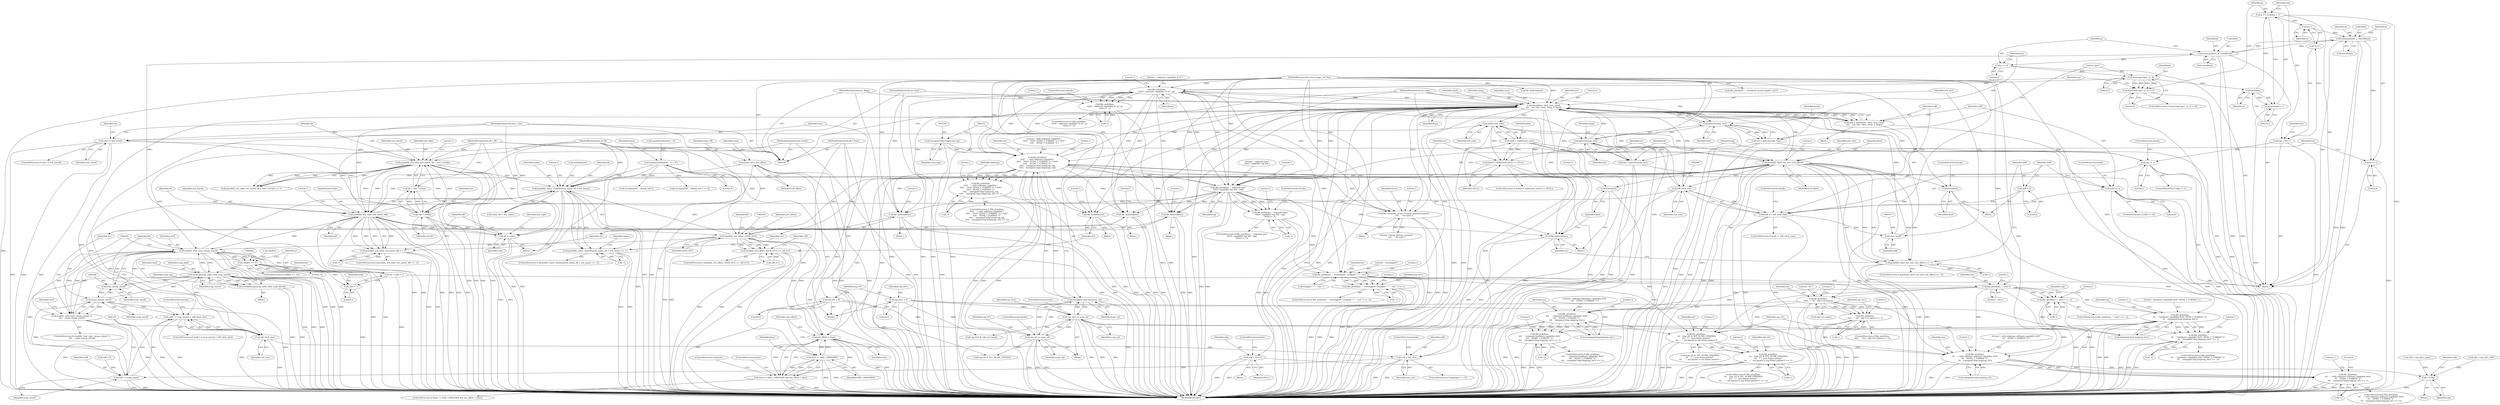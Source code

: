 digraph "1_file_445c8fb0ebff85195be94cd9f7e1df89cade5c7f_1@pointer" {
"1000448" [label="(Call,p += strlen(p) + 1)"];
"1000451" [label="(Call,strlen(p))"];
"1000430" [label="(Call,memcmp(\"gnu\", p, 3))"];
"1000420" [label="(Call,p += 4)"];
"1000414" [label="(Call,memcpy(&len, p, sizeof(len)))"];
"1000459" [label="(Call,memcpy(&len, p, sizeof(len)))"];
"1000457" [label="(Call,p++)"];
"1000448" [label="(Call,p += strlen(p) + 1)"];
"1000407" [label="(Call,*p = cbuf + 1)"];
"1000400" [label="(Call,cbuf[0] == 'A')"];
"1000384" [label="(Call,read(fd, cbuf, (size_t)xcap_sizeof))"];
"1000226" [label="(Call,pread(fd, xsh_addr, xsh_sizeof, off))"];
"1000191" [label="(Call,pread(fd, name, sizeof(name), name_off + xsh_name))"];
"1000284" [label="(Call,pread(fd, nbuf, xsh_size, xsh_offset))"];
"1000113" [label="(MethodParameterIn,int fd)"];
"1000269" [label="(Call,nbuf = malloc(xsh_size))"];
"1000271" [label="(Call,malloc(xsh_size))"];
"1000307" [label="(Call,(off_t)xsh_size)"];
"1000313" [label="(Call,donote(ms, nbuf, (size_t)noff,\n\t\t\t\t    xsh_size, clazz, swap, 4, flags))"];
"1000515" [label="(Call,file_printf(ms,\n\t\t\t\t\t    \", with unknown capability \"\n\t\t\t\t\t    \"0x%\" INT64_T_FORMAT \"x = 0x%\"\n\t\t\t\t\t    INT64_T_FORMAT \"x\",\n\t\t\t\t\t    (unsigned long long)xcap_tag,\n\t\t\t\t\t    (unsigned long long)xcap_val))"];
"1000480" [label="(Call,file_printf(ms, \", unknown gnu\"\n\t\t\t\t\t\t\" capability tag %d\", tag))"];
"1000438" [label="(Call,file_printf(ms,\n\t\t\t\t\t\t\", unknown capability %.3s\", p))"];
"1000110" [label="(MethodParameterIn,struct magic_set *ms)"];
"1000474" [label="(Call,tag != 1)"];
"1000454" [label="(Call,tag = *p++)"];
"1000518" [label="(Call,(unsigned long long)xcap_tag)"];
"1000521" [label="(Call,(unsigned long long)xcap_val)"];
"1000503" [label="(Call,cap_hw1 |= xcap_val)"];
"1000137" [label="(Call,cap_hw1 = 0)"];
"1000508" [label="(Call,cap_sf1 |= xcap_val)"];
"1000141" [label="(Call,cap_sf1 = 0)"];
"1000316" [label="(Call,(size_t)noff)"];
"1000305" [label="(Call,noff >= (off_t)xsh_size)"];
"1000325" [label="(Call,noff == 0)"];
"1000311" [label="(Call,noff = donote(ms, nbuf, (size_t)noff,\n\t\t\t\t    xsh_size, clazz, swap, 4, flags))"];
"1000299" [label="(Call,noff = 0)"];
"1000111" [label="(MethodParameterIn,int clazz)"];
"1000425" [label="(Call,getu32(swap, len))"];
"1000470" [label="(Call,getu32(swap, len))"];
"1000112" [label="(MethodParameterIn,int swap)"];
"1000118" [label="(MethodParameterIn,int *flags)"];
"1000378" [label="(Call,(off_t)xsh_size)"];
"1000351" [label="(Call,lseek(fd, xsh_offset, SEEK_SET))"];
"1000257" [label="(Call,xsh_offset > fsize)"];
"1000254" [label="(Call,fsize != SIZE_UNKNOWN)"];
"1000117" [label="(MethodParameterIn,off_t fsize)"];
"1000164" [label="(Call,pread(fd, xsh_addr, xsh_sizeof, off + size * strtab))"];
"1000146" [label="(Call,size != xsh_sizeof)"];
"1000116" [label="(MethodParameterIn,size_t size)"];
"1000114" [label="(MethodParameterIn,off_t off)"];
"1000170" [label="(Call,size * strtab)"];
"1000120" [label="(MethodParameterIn,int strtab)"];
"1000207" [label="(Call,name[sizeof(name) - 1] = '\0')"];
"1000181" [label="(Call,name_off = xsh_offset)"];
"1000239" [label="(Call,off += size)"];
"1000493" [label="(Call,memcpy(xcap_addr, cbuf, xcap_sizeof))"];
"1000390" [label="(Call,(ssize_t)xcap_sizeof)"];
"1000387" [label="(Call,(size_t)xcap_sizeof)"];
"1000429" [label="(Call,memcmp(\"gnu\", p, 3) != 0)"];
"1000202" [label="(Call,file_badread(ms))"];
"1000234" [label="(Call,file_badread(ms))"];
"1000275" [label="(Call,file_error(ms, errno, \"Cannot allocate memory\"\n \t\t\t\t    \" for note\"))"];
"1000292" [label="(Call,file_badread(ms))"];
"1000268" [label="(Call,(nbuf = malloc(xsh_size)) == NULL)"];
"1000577" [label="(Call,cdp = NULL)"];
"1000624" [label="(Call,++cdp)"];
"1000190" [label="(Call,pread(fd, name, sizeof(name), name_off + xsh_name) == -1)"];
"1000225" [label="(Call,pread(fd, xsh_addr, xsh_sizeof, off) == -1)"];
"1000253" [label="(Call,fsize != SIZE_UNKNOWN && xsh_offset > fsize)"];
"1000350" [label="(Call,lseek(fd, xsh_offset, SEEK_SET) == (off_t)-1)"];
"1000383" [label="(Call,read(fd, cbuf, (size_t)xcap_sizeof) !=\n\t\t\t\t    (ssize_t)xcap_sizeof)"];
"1000409" [label="(Call,cbuf + 1)"];
"1000374" [label="(Call,(coff += xcap_sizeof) > (off_t)xsh_size)"];
"1000375" [label="(Call,coff += xcap_sizeof)"];
"1000491" [label="(Call,(void)memcpy(xcap_addr, cbuf, xcap_sizeof))"];
"1000283" [label="(Call,pread(fd, nbuf, xsh_size, xsh_offset) == -1)"];
"1000294" [label="(Call,free(nbuf))"];
"1000534" [label="(Call,coff = xsh_size)"];
"1000329" [label="(Call,free(nbuf))"];
"1000360" [label="(Call,file_badseek(ms))"];
"1000394" [label="(Call,file_badread(ms))"];
"1000423" [label="(Call,len = getu32(swap, len))"];
"1000468" [label="(Call,len = getu32(swap, len))"];
"1000479" [label="(Call,file_printf(ms, \", unknown gnu\"\n\t\t\t\t\t\t\" capability tag %d\", tag)\n\t\t\t\t\t\t== -1)"];
"1000514" [label="(Call,file_printf(ms,\n\t\t\t\t\t    \", with unknown capability \"\n\t\t\t\t\t    \"0x%\" INT64_T_FORMAT \"x = 0x%\"\n\t\t\t\t\t    INT64_T_FORMAT \"x\",\n\t\t\t\t\t    (unsigned long long)xcap_tag,\n\t\t\t\t\t    (unsigned long long)xcap_val) == -1)"];
"1000543" [label="(Call,file_printf(ms, \", %sstripped\", stripped ? \"\" : \"not \"))"];
"1000542" [label="(Call,file_printf(ms, \", %sstripped\", stripped ? \"\" : \"not \") == -1)"];
"1000583" [label="(Call,file_printf(ms, \", uses\"))"];
"1000582" [label="(Call,file_printf(ms, \", uses\") == -1)"];
"1000608" [label="(Call,file_printf(ms,\n\t\t\t\t\t    \" %s\", cdp->cd_name))"];
"1000607" [label="(Call,file_printf(ms,\n\t\t\t\t\t    \" %s\", cdp->cd_name) == -1)"];
"1000630" [label="(Call,file_printf(ms,\n\t\t\t\t    \" unknown hardware capability 0x%\"\n\t\t\t\t    INT64_T_FORMAT \"x\",\n\t\t\t\t    (unsigned long long)cap_hw1))"];
"1000629" [label="(Call,file_printf(ms,\n\t\t\t\t    \" unknown hardware capability 0x%\"\n\t\t\t\t    INT64_T_FORMAT \"x\",\n\t\t\t\t    (unsigned long long)cap_hw1) == -1)"];
"1000666" [label="(Call,file_printf(ms,\n\t\t\t    (cap_sf1 & SF1_SUNW_FPKNWN)\n\t\t\t    ? \", uses frame pointer\"\n\t\t\t    : \", not known to use frame pointer\"))"];
"1000665" [label="(Call,file_printf(ms,\n\t\t\t    (cap_sf1 & SF1_SUNW_FPKNWN)\n\t\t\t    ? \", uses frame pointer\"\n\t\t\t    : \", not known to use frame pointer\") == -1)"];
"1000686" [label="(Call,file_printf(ms,\n\t\t\t    \", with unknown software capability 0x%\"\n\t\t\t    INT64_T_FORMAT \"x\",\n\t\t\t    (unsigned long long)cap_sf1))"];
"1000685" [label="(Call,file_printf(ms,\n\t\t\t    \", with unknown software capability 0x%\"\n\t\t\t    INT64_T_FORMAT \"x\",\n\t\t\t    (unsigned long long)cap_sf1) == -1)"];
"1000645" [label="(Call,file_printf(ms,\n\t\t\t    \" hardware capability 0x%\" INT64_T_FORMAT \"x\",\n\t\t\t    (unsigned long long)cap_hw1))"];
"1000644" [label="(Call,file_printf(ms,\n\t\t\t    \" hardware capability 0x%\" INT64_T_FORMAT \"x\",\n\t\t\t    (unsigned long long)cap_hw1) == -1)"];
"1000437" [label="(Call,file_printf(ms,\n\t\t\t\t\t\t\", unknown capability %.3s\", p)\n\t\t\t\t\t\t== -1)"];
"1000450" [label="(Call,strlen(p) + 1)"];
"1000465" [label="(Call,p += 4)"];
"1000584" [label="(Identifier,ms)"];
"1000469" [label="(Identifier,len)"];
"1000485" [label="(Literal,1)"];
"1000496" [label="(Identifier,xcap_sizeof)"];
"1000326" [label="(Identifier,noff)"];
"1000288" [label="(Identifier,xsh_offset)"];
"1000443" [label="(Literal,1)"];
"1000234" [label="(Call,file_badread(ms))"];
"1000240" [label="(Identifier,off)"];
"1000402" [label="(Identifier,cbuf)"];
"1000268" [label="(Call,(nbuf = malloc(xsh_size)) == NULL)"];
"1000285" [label="(Identifier,fd)"];
"1000293" [label="(Identifier,ms)"];
"1000193" [label="(Identifier,name)"];
"1000281" [label="(Literal,1)"];
"1000520" [label="(Identifier,xcap_tag)"];
"1000514" [label="(Call,file_printf(ms,\n\t\t\t\t\t    \", with unknown capability \"\n\t\t\t\t\t    \"0x%\" INT64_T_FORMAT \"x = 0x%\"\n\t\t\t\t\t    INT64_T_FORMAT \"x\",\n\t\t\t\t\t    (unsigned long long)xcap_tag,\n\t\t\t\t\t    (unsigned long long)xcap_val) == -1)"];
"1000494" [label="(Identifier,xcap_addr)"];
"1000666" [label="(Call,file_printf(ms,\n\t\t\t    (cap_sf1 & SF1_SUNW_FPKNWN)\n\t\t\t    ? \", uses frame pointer\"\n\t\t\t    : \", not known to use frame pointer\"))"];
"1000674" [label="(Call,-1)"];
"1000668" [label="(Call,(cap_sf1 & SF1_SUNW_FPKNWN)\n\t\t\t    ? \", uses frame pointer\"\n\t\t\t    : \", not known to use frame pointer\")"];
"1000648" [label="(Call,(unsigned long long)cap_hw1)"];
"1000258" [label="(Identifier,xsh_offset)"];
"1000624" [label="(Call,++cdp)"];
"1000359" [label="(Block,)"];
"1000455" [label="(Identifier,tag)"];
"1000389" [label="(Identifier,xcap_sizeof)"];
"1000118" [label="(MethodParameterIn,int *flags)"];
"1000320" [label="(Identifier,clazz)"];
"1000615" [label="(Literal,1)"];
"1000461" [label="(Identifier,len)"];
"1000457" [label="(Call,p++)"];
"1000572" [label="(Call,cdp = cap_desc_386)"];
"1000446" [label="(Literal,1)"];
"1000511" [label="(ControlStructure,break;)"];
"1000139" [label="(Literal,0)"];
"1000310" [label="(ControlStructure,break;)"];
"1000696" [label="(Literal,1)"];
"1000609" [label="(Identifier,ms)"];
"1000451" [label="(Call,strlen(p))"];
"1000478" [label="(ControlStructure,if (file_printf(ms, \", unknown gnu\"\n\t\t\t\t\t\t\" capability tag %d\", tag)\n\t\t\t\t\t\t== -1))"];
"1000678" [label="(Literal,1)"];
"1000610" [label="(Literal,\" %s\")"];
"1000535" [label="(Identifier,coff)"];
"1000585" [label="(Literal,\", uses\")"];
"1000637" [label="(Literal,1)"];
"1000188" [label="(Block,)"];
"1000524" [label="(Call,-1)"];
"1000625" [label="(Identifier,cdp)"];
"1000484" [label="(Call,-1)"];
"1000267" [label="(ControlStructure,if ((nbuf = malloc(xsh_size)) == NULL))"];
"1000633" [label="(Call,(unsigned long long)cap_hw1)"];
"1000408" [label="(Identifier,p)"];
"1000311" [label="(Call,noff = donote(ms, nbuf, (size_t)noff,\n\t\t\t\t    xsh_size, clazz, swap, 4, flags))"];
"1000191" [label="(Call,pread(fd, name, sizeof(name), name_off + xsh_name))"];
"1000437" [label="(Call,file_printf(ms,\n\t\t\t\t\t\t\", unknown capability %.3s\", p)\n\t\t\t\t\t\t== -1)"];
"1000385" [label="(Identifier,fd)"];
"1000207" [label="(Call,name[sizeof(name) - 1] = '\0')"];
"1000664" [label="(ControlStructure,if (file_printf(ms,\n\t\t\t    (cap_sf1 & SF1_SUNW_FPKNWN)\n\t\t\t    ? \", uses frame pointer\"\n\t\t\t    : \", not known to use frame pointer\") == -1))"];
"1000120" [label="(MethodParameterIn,int strtab)"];
"1000680" [label="(Identifier,cap_sf1)"];
"1000428" [label="(ControlStructure,if (memcmp(\"gnu\", p, 3) != 0))"];
"1000224" [label="(ControlStructure,if (pread(fd, xsh_addr, xsh_sizeof, off) == -1))"];
"1000516" [label="(Identifier,ms)"];
"1000181" [label="(Call,name_off = xsh_offset)"];
"1000138" [label="(Identifier,cap_hw1)"];
"1000489" [label="(ControlStructure,break;)"];
"1000243" [label="(Identifier,xsh_type)"];
"1000373" [label="(ControlStructure,if ((coff += xcap_sizeof) > (off_t)xsh_size))"];
"1000479" [label="(Call,file_printf(ms, \", unknown gnu\"\n\t\t\t\t\t\t\" capability tag %d\", tag)\n\t\t\t\t\t\t== -1)"];
"1000349" [label="(ControlStructure,if (lseek(fd, xsh_offset, SEEK_SET) == (off_t)-1))"];
"1000440" [label="(Literal,\", unknown capability %.3s\")"];
"1000257" [label="(Call,xsh_offset > fsize)"];
"1000330" [label="(Identifier,nbuf)"];
"1000646" [label="(Identifier,ms)"];
"1000482" [label="(Literal,\", unknown gnu\"\n\t\t\t\t\t\t\" capability tag %d\")"];
"1000590" [label="(Literal,1)"];
"1000137" [label="(Call,cap_hw1 = 0)"];
"1000579" [label="(Identifier,NULL)"];
"1000468" [label="(Call,len = getu32(swap, len))"];
"1000434" [label="(Literal,0)"];
"1000319" [label="(Identifier,xsh_size)"];
"1000331" [label="(ControlStructure,break;)"];
"1000306" [label="(Identifier,noff)"];
"1000582" [label="(Call,file_printf(ms, \", uses\") == -1)"];
"1000423" [label="(Call,len = getu32(swap, len))"];
"1000307" [label="(Call,(off_t)xsh_size)"];
"1000476" [label="(Literal,1)"];
"1000450" [label="(Call,strlen(p) + 1)"];
"1000488" [label="(Literal,1)"];
"1000481" [label="(Identifier,ms)"];
"1000153" [label="(Identifier,ms)"];
"1000114" [label="(MethodParameterIn,off_t off)"];
"1000699" [label="(MethodReturn,RET)"];
"1000472" [label="(Identifier,len)"];
"1000458" [label="(Identifier,p)"];
"1000608" [label="(Call,file_printf(ms,\n\t\t\t\t\t    \" %s\", cdp->cd_name))"];
"1000360" [label="(Call,file_badseek(ms))"];
"1000506" [label="(ControlStructure,break;)"];
"1000534" [label="(Call,coff = xsh_size)"];
"1000216" [label="(Call,strcmp(name, \".debug_info\") == 0)"];
"1000171" [label="(Identifier,size)"];
"1000376" [label="(Identifier,coff)"];
"1000580" [label="(ControlStructure,break;)"];
"1000217" [label="(Call,strcmp(name, \".debug_info\"))"];
"1000265" [label="(Block,)"];
"1000453" [label="(Literal,1)"];
"1000203" [label="(Identifier,ms)"];
"1000422" [label="(Literal,4)"];
"1000462" [label="(Identifier,p)"];
"1000471" [label="(Identifier,swap)"];
"1000510" [label="(Identifier,xcap_val)"];
"1000392" [label="(Identifier,xcap_sizeof)"];
"1000277" [label="(Identifier,errno)"];
"1000536" [label="(Identifier,xsh_size)"];
"1000255" [label="(Identifier,fsize)"];
"1000598" [label="(Block,)"];
"1000228" [label="(Identifier,xsh_addr)"];
"1000269" [label="(Call,nbuf = malloc(xsh_size))"];
"1000361" [label="(Identifier,ms)"];
"1000498" [label="(Identifier,xcap_tag)"];
"1000199" [label="(Call,-1)"];
"1000113" [label="(MethodParameterIn,int fd)"];
"1000655" [label="(Literal,1)"];
"1000229" [label="(Identifier,xsh_sizeof)"];
"1000110" [label="(MethodParameterIn,struct magic_set *ms)"];
"1000618" [label="(Literal,1)"];
"1000262" [label="(ControlStructure,break;)"];
"1000429" [label="(Call,memcmp(\"gnu\", p, 3) != 0)"];
"1000241" [label="(Identifier,size)"];
"1000517" [label="(Literal,\", with unknown capability \"\n\t\t\t\t\t    \"0x%\" INT64_T_FORMAT \"x = 0x%\"\n\t\t\t\t\t    INT64_T_FORMAT \"x\")"];
"1000687" [label="(Identifier,ms)"];
"1000636" [label="(Call,-1)"];
"1000366" [label="(Identifier,coff)"];
"1000314" [label="(Identifier,ms)"];
"1000390" [label="(Call,(ssize_t)xcap_sizeof)"];
"1000660" [label="(Call,cap_sf1 & SF1_SUNW_FPUSED)"];
"1000165" [label="(Identifier,fd)"];
"1000322" [label="(Literal,4)"];
"1000504" [label="(Identifier,cap_hw1)"];
"1000166" [label="(Identifier,xsh_addr)"];
"1000544" [label="(Identifier,ms)"];
"1000629" [label="(Call,file_printf(ms,\n\t\t\t\t    \" unknown hardware capability 0x%\"\n\t\t\t\t    INT64_T_FORMAT \"x\",\n\t\t\t\t    (unsigned long long)cap_hw1) == -1)"];
"1000315" [label="(Identifier,nbuf)"];
"1000421" [label="(Identifier,p)"];
"1000324" [label="(ControlStructure,if (noff == 0))"];
"1000532" [label="(Identifier,nbadcap)"];
"1000425" [label="(Call,getu32(swap, len))"];
"1000393" [label="(Block,)"];
"1000652" [label="(Literal,1)"];
"1000323" [label="(Identifier,flags)"];
"1000194" [label="(Call,sizeof(name))"];
"1000647" [label="(Literal,\" hardware capability 0x%\" INT64_T_FORMAT \"x\")"];
"1000353" [label="(Identifier,xsh_offset)"];
"1000284" [label="(Call,pread(fd, nbuf, xsh_size, xsh_offset))"];
"1000409" [label="(Call,cbuf + 1)"];
"1000424" [label="(Identifier,len)"];
"1000456" [label="(Call,*p++)"];
"1000620" [label="(Identifier,cap_hw1)"];
"1000168" [label="(Call,off + size * strtab)"];
"1000692" [label="(Call,-1)"];
"1000292" [label="(Call,file_badread(ms))"];
"1000529" [label="(ControlStructure,if (nbadcap++ > 2))"];
"1000283" [label="(Call,pread(fd, nbuf, xsh_size, xsh_offset) == -1)"];
"1000301" [label="(Literal,0)"];
"1000600" [label="(Call,cap_hw1 & cdp->cd_mask)"];
"1000561" [label="(Block,)"];
"1000291" [label="(Block,)"];
"1000190" [label="(Call,pread(fd, name, sizeof(name), name_off + xsh_name) == -1)"];
"1000433" [label="(Literal,3)"];
"1000401" [label="(Call,cbuf[0])"];
"1000525" [label="(Literal,1)"];
"1000239" [label="(Call,off += size)"];
"1000238" [label="(Literal,1)"];
"1000657" [label="(Identifier,cap_sf1)"];
"1000586" [label="(Call,-1)"];
"1000352" [label="(Identifier,fd)"];
"1000380" [label="(Identifier,xsh_size)"];
"1000550" [label="(Call,-1)"];
"1000459" [label="(Call,memcpy(&len, p, sizeof(len)))"];
"1000163" [label="(Call,pread(fd, xsh_addr, xsh_sizeof, off + size * strtab) == -1)"];
"1000414" [label="(Call,memcpy(&len, p, sizeof(len)))"];
"1000581" [label="(ControlStructure,if (file_printf(ms, \", uses\") == -1))"];
"1000521" [label="(Call,(unsigned long long)xcap_val)"];
"1000117" [label="(MethodParameterIn,off_t fsize)"];
"1000518" [label="(Call,(unsigned long long)xcap_tag)"];
"1000313" [label="(Call,donote(ms, nbuf, (size_t)noff,\n\t\t\t\t    xsh_size, clazz, swap, 4, flags))"];
"1000685" [label="(Call,file_printf(ms,\n\t\t\t    \", with unknown software capability 0x%\"\n\t\t\t    INT64_T_FORMAT \"x\",\n\t\t\t    (unsigned long long)cap_sf1) == -1)"];
"1000508" [label="(Call,cap_sf1 |= xcap_val)"];
"1000300" [label="(Identifier,noff)"];
"1000430" [label="(Call,memcmp(\"gnu\", p, 3))"];
"1000164" [label="(Call,pread(fd, xsh_addr, xsh_sizeof, off + size * strtab))"];
"1000274" [label="(Block,)"];
"1000689" [label="(Call,(unsigned long long)cap_sf1)"];
"1000432" [label="(Identifier,p)"];
"1000565" [label="(Call,cdp = cap_desc_sparc)"];
"1000693" [label="(Literal,1)"];
"1000515" [label="(Call,file_printf(ms,\n\t\t\t\t\t    \", with unknown capability \"\n\t\t\t\t\t    \"0x%\" INT64_T_FORMAT \"x = 0x%\"\n\t\t\t\t\t    INT64_T_FORMAT \"x\",\n\t\t\t\t\t    (unsigned long long)xcap_tag,\n\t\t\t\t\t    (unsigned long long)xcap_val))"];
"1000418" [label="(Call,sizeof(len))"];
"1000143" [label="(Literal,0)"];
"1000448" [label="(Call,p += strlen(p) + 1)"];
"1000111" [label="(MethodParameterIn,int clazz)"];
"1000688" [label="(Literal,\", with unknown software capability 0x%\"\n\t\t\t    INT64_T_FORMAT \"x\")"];
"1000230" [label="(Identifier,off)"];
"1000235" [label="(Identifier,ms)"];
"1000467" [label="(Literal,4)"];
"1000375" [label="(Call,coff += xcap_sizeof)"];
"1000556" [label="(Identifier,cap_hw1)"];
"1000454" [label="(Call,tag = *p++)"];
"1000541" [label="(ControlStructure,if (file_printf(ms, \", %sstripped\", stripped ? \"\" : \"not \") == -1))"];
"1000415" [label="(Call,&len)"];
"1000460" [label="(Call,&len)"];
"1000172" [label="(Identifier,strtab)"];
"1000318" [label="(Identifier,noff)"];
"1000232" [label="(Literal,1)"];
"1000145" [label="(ControlStructure,if (size != xsh_sizeof))"];
"1000628" [label="(ControlStructure,if (file_printf(ms,\n\t\t\t\t    \" unknown hardware capability 0x%\"\n\t\t\t\t    INT64_T_FORMAT \"x\",\n\t\t\t\t    (unsigned long long)cap_hw1) == -1))"];
"1000686" [label="(Call,file_printf(ms,\n\t\t\t    \", with unknown software capability 0x%\"\n\t\t\t    INT64_T_FORMAT \"x\",\n\t\t\t    (unsigned long long)cap_sf1))"];
"1000378" [label="(Call,(off_t)xsh_size)"];
"1000651" [label="(Call,-1)"];
"1000473" [label="(ControlStructure,if (tag != 1))"];
"1000675" [label="(Literal,1)"];
"1000208" [label="(Call,name[sizeof(name) - 1])"];
"1000542" [label="(Call,file_printf(ms, \", %sstripped\", stripped ? \"\" : \"not \") == -1)"];
"1000577" [label="(Call,cdp = NULL)"];
"1000614" [label="(Call,-1)"];
"1000183" [label="(Identifier,xsh_offset)"];
"1000271" [label="(Call,malloc(xsh_size))"];
"1000303" [label="(Block,)"];
"1000299" [label="(Call,noff = 0)"];
"1000554" [label="(Literal,1)"];
"1000438" [label="(Call,file_printf(ms,\n\t\t\t\t\t\t\", unknown capability %.3s\", p))"];
"1000665" [label="(Call,file_printf(ms,\n\t\t\t    (cap_sf1 & SF1_SUNW_FPKNWN)\n\t\t\t    ? \", uses frame pointer\"\n\t\t\t    : \", not known to use frame pointer\") == -1)"];
"1000466" [label="(Identifier,p)"];
"1000273" [label="(Identifier,NULL)"];
"1000231" [label="(Call,-1)"];
"1000214" [label="(Literal,'\0')"];
"1000309" [label="(Identifier,xsh_size)"];
"1000416" [label="(Identifier,len)"];
"1000196" [label="(Call,name_off + xsh_name)"];
"1000398" [label="(Literal,1)"];
"1000546" [label="(Call,stripped ? \"\" : \"not \")"];
"1000185" [label="(Identifier,num)"];
"1000583" [label="(Call,file_printf(ms, \", uses\"))"];
"1000463" [label="(Call,sizeof(len))"];
"1000630" [label="(Call,file_printf(ms,\n\t\t\t\t    \" unknown hardware capability 0x%\"\n\t\t\t\t    INT64_T_FORMAT \"x\",\n\t\t\t\t    (unsigned long long)cap_hw1))"];
"1000513" [label="(ControlStructure,if (file_printf(ms,\n\t\t\t\t\t    \", with unknown capability \"\n\t\t\t\t\t    \"0x%\" INT64_T_FORMAT \"x = 0x%\"\n\t\t\t\t\t    INT64_T_FORMAT \"x\",\n\t\t\t\t\t    (unsigned long long)xcap_tag,\n\t\t\t\t\t    (unsigned long long)xcap_val) == -1))"];
"1000470" [label="(Call,getu32(swap, len))"];
"1000294" [label="(Call,free(nbuf))"];
"1000276" [label="(Identifier,ms)"];
"1000439" [label="(Identifier,ms)"];
"1000545" [label="(Literal,\", %sstripped\")"];
"1000146" [label="(Call,size != xsh_sizeof)"];
"1000387" [label="(Call,(size_t)xcap_sizeof)"];
"1000226" [label="(Call,pread(fd, xsh_addr, xsh_sizeof, off))"];
"1000121" [label="(Block,)"];
"1000483" [label="(Identifier,tag)"];
"1000523" [label="(Identifier,xcap_val)"];
"1000351" [label="(Call,lseek(fd, xsh_offset, SEEK_SET))"];
"1000382" [label="(ControlStructure,if (read(fd, cbuf, (size_t)xcap_sizeof) !=\n\t\t\t\t    (ssize_t)xcap_sizeof))"];
"1000410" [label="(Identifier,cbuf)"];
"1000611" [label="(Call,cdp->cd_name)"];
"1000176" [label="(Call,file_badread(ms))"];
"1000148" [label="(Identifier,xsh_sizeof)"];
"1000578" [label="(Identifier,cdp)"];
"1000631" [label="(Identifier,ms)"];
"1000252" [label="(ControlStructure,if (fsize != SIZE_UNKNOWN && xsh_offset > fsize))"];
"1000298" [label="(Literal,1)"];
"1000399" [label="(ControlStructure,if (cbuf[0] == 'A'))"];
"1000503" [label="(Call,cap_hw1 |= xcap_val)"];
"1000441" [label="(Identifier,p)"];
"1000509" [label="(Identifier,cap_sf1)"];
"1000442" [label="(Call,-1)"];
"1000427" [label="(Identifier,len)"];
"1000374" [label="(Call,(coff += xcap_sizeof) > (off_t)xsh_size)"];
"1000170" [label="(Call,size * strtab)"];
"1000505" [label="(Identifier,xcap_val)"];
"1000355" [label="(Call,(off_t)-1)"];
"1000200" [label="(Literal,1)"];
"1000417" [label="(Identifier,p)"];
"1000286" [label="(Identifier,nbuf)"];
"1000551" [label="(Literal,1)"];
"1000305" [label="(Call,noff >= (off_t)xsh_size)"];
"1000491" [label="(Call,(void)memcpy(xcap_addr, cbuf, xcap_sizeof))"];
"1000316" [label="(Call,(size_t)noff)"];
"1000321" [label="(Identifier,swap)"];
"1000480" [label="(Call,file_printf(ms, \", unknown gnu\"\n\t\t\t\t\t\t\" capability tag %d\", tag))"];
"1000350" [label="(Call,lseek(fd, xsh_offset, SEEK_SET) == (off_t)-1)"];
"1000645" [label="(Call,file_printf(ms,\n\t\t\t    \" hardware capability 0x%\" INT64_T_FORMAT \"x\",\n\t\t\t    (unsigned long long)cap_hw1))"];
"1000295" [label="(Identifier,nbuf)"];
"1000493" [label="(Call,memcpy(xcap_addr, cbuf, xcap_sizeof))"];
"1000225" [label="(Call,pread(fd, xsh_addr, xsh_sizeof, off) == -1)"];
"1000116" [label="(MethodParameterIn,size_t size)"];
"1000400" [label="(Call,cbuf[0] == 'A')"];
"1000395" [label="(Identifier,ms)"];
"1000354" [label="(Identifier,SEEK_SET)"];
"1000304" [label="(ControlStructure,if (noff >= (off_t)xsh_size))"];
"1000431" [label="(Literal,\"gnu\")"];
"1000543" [label="(Call,file_printf(ms, \", %sstripped\", stripped ? \"\" : \"not \"))"];
"1000592" [label="(Identifier,cdp)"];
"1000147" [label="(Identifier,size)"];
"1000142" [label="(Identifier,cap_sf1)"];
"1000420" [label="(Call,p += 4)"];
"1000383" [label="(Call,read(fd, cbuf, (size_t)xcap_sizeof) !=\n\t\t\t\t    (ssize_t)xcap_sizeof)"];
"1000329" [label="(Call,free(nbuf))"];
"1000386" [label="(Identifier,cbuf)"];
"1000272" [label="(Identifier,xsh_size)"];
"1000233" [label="(Block,)"];
"1000490" [label="(ControlStructure,break;)"];
"1000278" [label="(Literal,\"Cannot allocate memory\"\n \t\t\t\t    \" for note\")"];
"1000112" [label="(MethodParameterIn,int swap)"];
"1000495" [label="(Identifier,cbuf)"];
"1000596" [label="(Identifier,cdp)"];
"1000192" [label="(Identifier,fd)"];
"1000606" [label="(ControlStructure,if (file_printf(ms,\n\t\t\t\t\t    \" %s\", cdp->cd_name) == -1))"];
"1000684" [label="(ControlStructure,if (file_printf(ms,\n\t\t\t    \", with unknown software capability 0x%\"\n\t\t\t    INT64_T_FORMAT \"x\",\n\t\t\t    (unsigned long long)cap_sf1) == -1))"];
"1000270" [label="(Identifier,nbuf)"];
"1000452" [label="(Identifier,p)"];
"1000405" [label="(Block,)"];
"1000182" [label="(Identifier,name_off)"];
"1000381" [label="(ControlStructure,break;)"];
"1000407" [label="(Call,*p = cbuf + 1)"];
"1000206" [label="(Literal,1)"];
"1000289" [label="(Call,-1)"];
"1000640" [label="(Literal,1)"];
"1000643" [label="(ControlStructure,if (file_printf(ms,\n\t\t\t    \" hardware capability 0x%\" INT64_T_FORMAT \"x\",\n\t\t\t    (unsigned long long)cap_hw1) == -1))"];
"1000174" [label="(Literal,1)"];
"1000152" [label="(Call,file_printf(ms, \", corrupted section header size\"))"];
"1000202" [label="(Call,file_badread(ms))"];
"1000644" [label="(Call,file_printf(ms,\n\t\t\t    \" hardware capability 0x%\" INT64_T_FORMAT \"x\",\n\t\t\t    (unsigned long long)cap_hw1) == -1)"];
"1000474" [label="(Call,tag != 1)"];
"1000475" [label="(Identifier,tag)"];
"1000411" [label="(Literal,1)"];
"1000259" [label="(Identifier,fsize)"];
"1000499" [label="(Block,)"];
"1000189" [label="(ControlStructure,if (pread(fd, name, sizeof(name), name_off + xsh_name) == -1))"];
"1000254" [label="(Call,fsize != SIZE_UNKNOWN)"];
"1000327" [label="(Literal,0)"];
"1000141" [label="(Call,cap_sf1 = 0)"];
"1000528" [label="(Literal,1)"];
"1000465" [label="(Call,p += 4)"];
"1000256" [label="(Identifier,SIZE_UNKNOWN)"];
"1000377" [label="(Identifier,xcap_sizeof)"];
"1000325" [label="(Call,noff == 0)"];
"1000218" [label="(Identifier,name)"];
"1000537" [label="(ControlStructure,break;)"];
"1000275" [label="(Call,file_error(ms, errno, \"Cannot allocate memory\"\n \t\t\t\t    \" for note\"))"];
"1000698" [label="(Literal,0)"];
"1000282" [label="(ControlStructure,if (pread(fd, nbuf, xsh_size, xsh_offset) == -1))"];
"1000227" [label="(Identifier,fd)"];
"1000167" [label="(Identifier,xsh_sizeof)"];
"1000253" [label="(Call,fsize != SIZE_UNKNOWN && xsh_offset > fsize)"];
"1000209" [label="(Identifier,name)"];
"1000290" [label="(Literal,1)"];
"1000394" [label="(Call,file_badread(ms))"];
"1000426" [label="(Identifier,swap)"];
"1000404" [label="(Literal,'A')"];
"1000447" [label="(ControlStructure,break;)"];
"1000632" [label="(Literal,\" unknown hardware capability 0x%\"\n\t\t\t\t    INT64_T_FORMAT \"x\")"];
"1000261" [label="(ControlStructure,continue;)"];
"1000365" [label="(Call,coff = 0)"];
"1000449" [label="(Identifier,p)"];
"1000312" [label="(Identifier,noff)"];
"1000369" [label="(Block,)"];
"1000328" [label="(ControlStructure,break;)"];
"1000384" [label="(Call,read(fd, cbuf, (size_t)xcap_sizeof))"];
"1000436" [label="(ControlStructure,if (file_printf(ms,\n\t\t\t\t\t\t\", unknown capability %.3s\", p)\n\t\t\t\t\t\t== -1))"];
"1000587" [label="(Literal,1)"];
"1000201" [label="(Block,)"];
"1000607" [label="(Call,file_printf(ms,\n\t\t\t\t\t    \" %s\", cdp->cd_name) == -1)"];
"1000667" [label="(Identifier,ms)"];
"1000287" [label="(Identifier,xsh_size)"];
"1000364" [label="(Literal,1)"];
"1000448" -> "1000405"  [label="AST: "];
"1000448" -> "1000450"  [label="CFG: "];
"1000449" -> "1000448"  [label="AST: "];
"1000450" -> "1000448"  [label="AST: "];
"1000455" -> "1000448"  [label="CFG: "];
"1000448" -> "1000699"  [label="DDG: "];
"1000451" -> "1000448"  [label="DDG: "];
"1000448" -> "1000457"  [label="DDG: "];
"1000451" -> "1000450"  [label="AST: "];
"1000451" -> "1000452"  [label="CFG: "];
"1000452" -> "1000451"  [label="AST: "];
"1000453" -> "1000451"  [label="CFG: "];
"1000451" -> "1000450"  [label="DDG: "];
"1000430" -> "1000451"  [label="DDG: "];
"1000430" -> "1000429"  [label="AST: "];
"1000430" -> "1000433"  [label="CFG: "];
"1000431" -> "1000430"  [label="AST: "];
"1000432" -> "1000430"  [label="AST: "];
"1000433" -> "1000430"  [label="AST: "];
"1000434" -> "1000430"  [label="CFG: "];
"1000430" -> "1000429"  [label="DDG: "];
"1000430" -> "1000429"  [label="DDG: "];
"1000430" -> "1000429"  [label="DDG: "];
"1000420" -> "1000430"  [label="DDG: "];
"1000430" -> "1000438"  [label="DDG: "];
"1000420" -> "1000405"  [label="AST: "];
"1000420" -> "1000422"  [label="CFG: "];
"1000421" -> "1000420"  [label="AST: "];
"1000422" -> "1000420"  [label="AST: "];
"1000424" -> "1000420"  [label="CFG: "];
"1000414" -> "1000420"  [label="DDG: "];
"1000414" -> "1000405"  [label="AST: "];
"1000414" -> "1000418"  [label="CFG: "];
"1000415" -> "1000414"  [label="AST: "];
"1000417" -> "1000414"  [label="AST: "];
"1000418" -> "1000414"  [label="AST: "];
"1000421" -> "1000414"  [label="CFG: "];
"1000414" -> "1000699"  [label="DDG: "];
"1000414" -> "1000699"  [label="DDG: "];
"1000459" -> "1000414"  [label="DDG: "];
"1000407" -> "1000414"  [label="DDG: "];
"1000414" -> "1000459"  [label="DDG: "];
"1000459" -> "1000405"  [label="AST: "];
"1000459" -> "1000463"  [label="CFG: "];
"1000460" -> "1000459"  [label="AST: "];
"1000462" -> "1000459"  [label="AST: "];
"1000463" -> "1000459"  [label="AST: "];
"1000466" -> "1000459"  [label="CFG: "];
"1000459" -> "1000699"  [label="DDG: "];
"1000459" -> "1000699"  [label="DDG: "];
"1000457" -> "1000459"  [label="DDG: "];
"1000459" -> "1000465"  [label="DDG: "];
"1000457" -> "1000456"  [label="AST: "];
"1000457" -> "1000458"  [label="CFG: "];
"1000458" -> "1000457"  [label="AST: "];
"1000456" -> "1000457"  [label="CFG: "];
"1000407" -> "1000405"  [label="AST: "];
"1000407" -> "1000409"  [label="CFG: "];
"1000408" -> "1000407"  [label="AST: "];
"1000409" -> "1000407"  [label="AST: "];
"1000416" -> "1000407"  [label="CFG: "];
"1000407" -> "1000699"  [label="DDG: "];
"1000400" -> "1000407"  [label="DDG: "];
"1000384" -> "1000407"  [label="DDG: "];
"1000400" -> "1000399"  [label="AST: "];
"1000400" -> "1000404"  [label="CFG: "];
"1000401" -> "1000400"  [label="AST: "];
"1000404" -> "1000400"  [label="AST: "];
"1000408" -> "1000400"  [label="CFG: "];
"1000492" -> "1000400"  [label="CFG: "];
"1000400" -> "1000699"  [label="DDG: "];
"1000400" -> "1000699"  [label="DDG: "];
"1000400" -> "1000384"  [label="DDG: "];
"1000384" -> "1000400"  [label="DDG: "];
"1000400" -> "1000409"  [label="DDG: "];
"1000400" -> "1000493"  [label="DDG: "];
"1000384" -> "1000383"  [label="AST: "];
"1000384" -> "1000387"  [label="CFG: "];
"1000385" -> "1000384"  [label="AST: "];
"1000386" -> "1000384"  [label="AST: "];
"1000387" -> "1000384"  [label="AST: "];
"1000391" -> "1000384"  [label="CFG: "];
"1000384" -> "1000699"  [label="DDG: "];
"1000384" -> "1000699"  [label="DDG: "];
"1000384" -> "1000699"  [label="DDG: "];
"1000384" -> "1000191"  [label="DDG: "];
"1000384" -> "1000383"  [label="DDG: "];
"1000384" -> "1000383"  [label="DDG: "];
"1000384" -> "1000383"  [label="DDG: "];
"1000226" -> "1000384"  [label="DDG: "];
"1000351" -> "1000384"  [label="DDG: "];
"1000113" -> "1000384"  [label="DDG: "];
"1000493" -> "1000384"  [label="DDG: "];
"1000387" -> "1000384"  [label="DDG: "];
"1000384" -> "1000409"  [label="DDG: "];
"1000384" -> "1000493"  [label="DDG: "];
"1000226" -> "1000225"  [label="AST: "];
"1000226" -> "1000230"  [label="CFG: "];
"1000227" -> "1000226"  [label="AST: "];
"1000228" -> "1000226"  [label="AST: "];
"1000229" -> "1000226"  [label="AST: "];
"1000230" -> "1000226"  [label="AST: "];
"1000232" -> "1000226"  [label="CFG: "];
"1000226" -> "1000699"  [label="DDG: "];
"1000226" -> "1000699"  [label="DDG: "];
"1000226" -> "1000699"  [label="DDG: "];
"1000226" -> "1000699"  [label="DDG: "];
"1000226" -> "1000191"  [label="DDG: "];
"1000226" -> "1000225"  [label="DDG: "];
"1000226" -> "1000225"  [label="DDG: "];
"1000226" -> "1000225"  [label="DDG: "];
"1000226" -> "1000225"  [label="DDG: "];
"1000191" -> "1000226"  [label="DDG: "];
"1000113" -> "1000226"  [label="DDG: "];
"1000164" -> "1000226"  [label="DDG: "];
"1000164" -> "1000226"  [label="DDG: "];
"1000239" -> "1000226"  [label="DDG: "];
"1000114" -> "1000226"  [label="DDG: "];
"1000226" -> "1000239"  [label="DDG: "];
"1000226" -> "1000284"  [label="DDG: "];
"1000226" -> "1000351"  [label="DDG: "];
"1000191" -> "1000190"  [label="AST: "];
"1000191" -> "1000196"  [label="CFG: "];
"1000192" -> "1000191"  [label="AST: "];
"1000193" -> "1000191"  [label="AST: "];
"1000194" -> "1000191"  [label="AST: "];
"1000196" -> "1000191"  [label="AST: "];
"1000200" -> "1000191"  [label="CFG: "];
"1000191" -> "1000699"  [label="DDG: "];
"1000191" -> "1000699"  [label="DDG: "];
"1000191" -> "1000699"  [label="DDG: "];
"1000191" -> "1000190"  [label="DDG: "];
"1000191" -> "1000190"  [label="DDG: "];
"1000191" -> "1000190"  [label="DDG: "];
"1000284" -> "1000191"  [label="DDG: "];
"1000351" -> "1000191"  [label="DDG: "];
"1000164" -> "1000191"  [label="DDG: "];
"1000113" -> "1000191"  [label="DDG: "];
"1000207" -> "1000191"  [label="DDG: "];
"1000181" -> "1000191"  [label="DDG: "];
"1000284" -> "1000283"  [label="AST: "];
"1000284" -> "1000288"  [label="CFG: "];
"1000285" -> "1000284"  [label="AST: "];
"1000286" -> "1000284"  [label="AST: "];
"1000287" -> "1000284"  [label="AST: "];
"1000288" -> "1000284"  [label="AST: "];
"1000290" -> "1000284"  [label="CFG: "];
"1000284" -> "1000699"  [label="DDG: "];
"1000284" -> "1000699"  [label="DDG: "];
"1000284" -> "1000699"  [label="DDG: "];
"1000284" -> "1000699"  [label="DDG: "];
"1000284" -> "1000257"  [label="DDG: "];
"1000284" -> "1000283"  [label="DDG: "];
"1000284" -> "1000283"  [label="DDG: "];
"1000284" -> "1000283"  [label="DDG: "];
"1000284" -> "1000283"  [label="DDG: "];
"1000113" -> "1000284"  [label="DDG: "];
"1000269" -> "1000284"  [label="DDG: "];
"1000271" -> "1000284"  [label="DDG: "];
"1000351" -> "1000284"  [label="DDG: "];
"1000257" -> "1000284"  [label="DDG: "];
"1000284" -> "1000294"  [label="DDG: "];
"1000284" -> "1000307"  [label="DDG: "];
"1000284" -> "1000313"  [label="DDG: "];
"1000284" -> "1000329"  [label="DDG: "];
"1000284" -> "1000351"  [label="DDG: "];
"1000113" -> "1000109"  [label="AST: "];
"1000113" -> "1000699"  [label="DDG: "];
"1000113" -> "1000164"  [label="DDG: "];
"1000113" -> "1000351"  [label="DDG: "];
"1000269" -> "1000268"  [label="AST: "];
"1000269" -> "1000271"  [label="CFG: "];
"1000270" -> "1000269"  [label="AST: "];
"1000271" -> "1000269"  [label="AST: "];
"1000273" -> "1000269"  [label="CFG: "];
"1000269" -> "1000699"  [label="DDG: "];
"1000269" -> "1000699"  [label="DDG: "];
"1000269" -> "1000268"  [label="DDG: "];
"1000271" -> "1000269"  [label="DDG: "];
"1000271" -> "1000272"  [label="CFG: "];
"1000272" -> "1000271"  [label="AST: "];
"1000271" -> "1000699"  [label="DDG: "];
"1000271" -> "1000268"  [label="DDG: "];
"1000307" -> "1000271"  [label="DDG: "];
"1000313" -> "1000271"  [label="DDG: "];
"1000378" -> "1000271"  [label="DDG: "];
"1000307" -> "1000305"  [label="AST: "];
"1000307" -> "1000309"  [label="CFG: "];
"1000308" -> "1000307"  [label="AST: "];
"1000309" -> "1000307"  [label="AST: "];
"1000305" -> "1000307"  [label="CFG: "];
"1000307" -> "1000699"  [label="DDG: "];
"1000307" -> "1000305"  [label="DDG: "];
"1000313" -> "1000307"  [label="DDG: "];
"1000307" -> "1000313"  [label="DDG: "];
"1000307" -> "1000378"  [label="DDG: "];
"1000307" -> "1000534"  [label="DDG: "];
"1000313" -> "1000311"  [label="AST: "];
"1000313" -> "1000323"  [label="CFG: "];
"1000314" -> "1000313"  [label="AST: "];
"1000315" -> "1000313"  [label="AST: "];
"1000316" -> "1000313"  [label="AST: "];
"1000319" -> "1000313"  [label="AST: "];
"1000320" -> "1000313"  [label="AST: "];
"1000321" -> "1000313"  [label="AST: "];
"1000322" -> "1000313"  [label="AST: "];
"1000323" -> "1000313"  [label="AST: "];
"1000311" -> "1000313"  [label="CFG: "];
"1000313" -> "1000699"  [label="DDG: "];
"1000313" -> "1000699"  [label="DDG: "];
"1000313" -> "1000699"  [label="DDG: "];
"1000313" -> "1000699"  [label="DDG: "];
"1000313" -> "1000699"  [label="DDG: "];
"1000313" -> "1000699"  [label="DDG: "];
"1000313" -> "1000202"  [label="DDG: "];
"1000313" -> "1000234"  [label="DDG: "];
"1000313" -> "1000275"  [label="DDG: "];
"1000313" -> "1000292"  [label="DDG: "];
"1000313" -> "1000311"  [label="DDG: "];
"1000313" -> "1000311"  [label="DDG: "];
"1000313" -> "1000311"  [label="DDG: "];
"1000313" -> "1000311"  [label="DDG: "];
"1000313" -> "1000311"  [label="DDG: "];
"1000313" -> "1000311"  [label="DDG: "];
"1000313" -> "1000311"  [label="DDG: "];
"1000313" -> "1000311"  [label="DDG: "];
"1000515" -> "1000313"  [label="DDG: "];
"1000480" -> "1000313"  [label="DDG: "];
"1000438" -> "1000313"  [label="DDG: "];
"1000110" -> "1000313"  [label="DDG: "];
"1000316" -> "1000313"  [label="DDG: "];
"1000111" -> "1000313"  [label="DDG: "];
"1000425" -> "1000313"  [label="DDG: "];
"1000470" -> "1000313"  [label="DDG: "];
"1000112" -> "1000313"  [label="DDG: "];
"1000118" -> "1000313"  [label="DDG: "];
"1000313" -> "1000329"  [label="DDG: "];
"1000313" -> "1000360"  [label="DDG: "];
"1000313" -> "1000378"  [label="DDG: "];
"1000313" -> "1000394"  [label="DDG: "];
"1000313" -> "1000425"  [label="DDG: "];
"1000313" -> "1000438"  [label="DDG: "];
"1000313" -> "1000480"  [label="DDG: "];
"1000313" -> "1000515"  [label="DDG: "];
"1000313" -> "1000534"  [label="DDG: "];
"1000313" -> "1000543"  [label="DDG: "];
"1000515" -> "1000514"  [label="AST: "];
"1000515" -> "1000521"  [label="CFG: "];
"1000516" -> "1000515"  [label="AST: "];
"1000517" -> "1000515"  [label="AST: "];
"1000518" -> "1000515"  [label="AST: "];
"1000521" -> "1000515"  [label="AST: "];
"1000525" -> "1000515"  [label="CFG: "];
"1000515" -> "1000699"  [label="DDG: "];
"1000515" -> "1000699"  [label="DDG: "];
"1000515" -> "1000699"  [label="DDG: "];
"1000515" -> "1000202"  [label="DDG: "];
"1000515" -> "1000234"  [label="DDG: "];
"1000515" -> "1000275"  [label="DDG: "];
"1000515" -> "1000292"  [label="DDG: "];
"1000515" -> "1000360"  [label="DDG: "];
"1000515" -> "1000394"  [label="DDG: "];
"1000515" -> "1000438"  [label="DDG: "];
"1000515" -> "1000480"  [label="DDG: "];
"1000515" -> "1000514"  [label="DDG: "];
"1000515" -> "1000514"  [label="DDG: "];
"1000515" -> "1000514"  [label="DDG: "];
"1000515" -> "1000514"  [label="DDG: "];
"1000480" -> "1000515"  [label="DDG: "];
"1000438" -> "1000515"  [label="DDG: "];
"1000110" -> "1000515"  [label="DDG: "];
"1000518" -> "1000515"  [label="DDG: "];
"1000521" -> "1000515"  [label="DDG: "];
"1000515" -> "1000543"  [label="DDG: "];
"1000480" -> "1000479"  [label="AST: "];
"1000480" -> "1000483"  [label="CFG: "];
"1000481" -> "1000480"  [label="AST: "];
"1000482" -> "1000480"  [label="AST: "];
"1000483" -> "1000480"  [label="AST: "];
"1000485" -> "1000480"  [label="CFG: "];
"1000480" -> "1000699"  [label="DDG: "];
"1000480" -> "1000699"  [label="DDG: "];
"1000480" -> "1000202"  [label="DDG: "];
"1000480" -> "1000234"  [label="DDG: "];
"1000480" -> "1000275"  [label="DDG: "];
"1000480" -> "1000292"  [label="DDG: "];
"1000480" -> "1000360"  [label="DDG: "];
"1000480" -> "1000394"  [label="DDG: "];
"1000480" -> "1000438"  [label="DDG: "];
"1000480" -> "1000479"  [label="DDG: "];
"1000480" -> "1000479"  [label="DDG: "];
"1000480" -> "1000479"  [label="DDG: "];
"1000438" -> "1000480"  [label="DDG: "];
"1000110" -> "1000480"  [label="DDG: "];
"1000474" -> "1000480"  [label="DDG: "];
"1000480" -> "1000543"  [label="DDG: "];
"1000438" -> "1000437"  [label="AST: "];
"1000438" -> "1000441"  [label="CFG: "];
"1000439" -> "1000438"  [label="AST: "];
"1000440" -> "1000438"  [label="AST: "];
"1000441" -> "1000438"  [label="AST: "];
"1000443" -> "1000438"  [label="CFG: "];
"1000438" -> "1000699"  [label="DDG: "];
"1000438" -> "1000699"  [label="DDG: "];
"1000438" -> "1000202"  [label="DDG: "];
"1000438" -> "1000234"  [label="DDG: "];
"1000438" -> "1000275"  [label="DDG: "];
"1000438" -> "1000292"  [label="DDG: "];
"1000438" -> "1000360"  [label="DDG: "];
"1000438" -> "1000394"  [label="DDG: "];
"1000438" -> "1000437"  [label="DDG: "];
"1000438" -> "1000437"  [label="DDG: "];
"1000438" -> "1000437"  [label="DDG: "];
"1000110" -> "1000438"  [label="DDG: "];
"1000438" -> "1000543"  [label="DDG: "];
"1000110" -> "1000109"  [label="AST: "];
"1000110" -> "1000699"  [label="DDG: "];
"1000110" -> "1000152"  [label="DDG: "];
"1000110" -> "1000176"  [label="DDG: "];
"1000110" -> "1000202"  [label="DDG: "];
"1000110" -> "1000234"  [label="DDG: "];
"1000110" -> "1000275"  [label="DDG: "];
"1000110" -> "1000292"  [label="DDG: "];
"1000110" -> "1000360"  [label="DDG: "];
"1000110" -> "1000394"  [label="DDG: "];
"1000110" -> "1000543"  [label="DDG: "];
"1000110" -> "1000583"  [label="DDG: "];
"1000110" -> "1000608"  [label="DDG: "];
"1000110" -> "1000630"  [label="DDG: "];
"1000110" -> "1000645"  [label="DDG: "];
"1000110" -> "1000666"  [label="DDG: "];
"1000110" -> "1000686"  [label="DDG: "];
"1000474" -> "1000473"  [label="AST: "];
"1000474" -> "1000476"  [label="CFG: "];
"1000475" -> "1000474"  [label="AST: "];
"1000476" -> "1000474"  [label="AST: "];
"1000481" -> "1000474"  [label="CFG: "];
"1000490" -> "1000474"  [label="CFG: "];
"1000474" -> "1000699"  [label="DDG: "];
"1000474" -> "1000699"  [label="DDG: "];
"1000454" -> "1000474"  [label="DDG: "];
"1000454" -> "1000405"  [label="AST: "];
"1000454" -> "1000456"  [label="CFG: "];
"1000455" -> "1000454"  [label="AST: "];
"1000456" -> "1000454"  [label="AST: "];
"1000461" -> "1000454"  [label="CFG: "];
"1000454" -> "1000699"  [label="DDG: "];
"1000518" -> "1000520"  [label="CFG: "];
"1000519" -> "1000518"  [label="AST: "];
"1000520" -> "1000518"  [label="AST: "];
"1000522" -> "1000518"  [label="CFG: "];
"1000518" -> "1000699"  [label="DDG: "];
"1000521" -> "1000523"  [label="CFG: "];
"1000522" -> "1000521"  [label="AST: "];
"1000523" -> "1000521"  [label="AST: "];
"1000521" -> "1000699"  [label="DDG: "];
"1000521" -> "1000503"  [label="DDG: "];
"1000521" -> "1000508"  [label="DDG: "];
"1000503" -> "1000521"  [label="DDG: "];
"1000508" -> "1000521"  [label="DDG: "];
"1000503" -> "1000499"  [label="AST: "];
"1000503" -> "1000505"  [label="CFG: "];
"1000504" -> "1000503"  [label="AST: "];
"1000505" -> "1000503"  [label="AST: "];
"1000506" -> "1000503"  [label="CFG: "];
"1000503" -> "1000699"  [label="DDG: "];
"1000503" -> "1000699"  [label="DDG: "];
"1000503" -> "1000699"  [label="DDG: "];
"1000137" -> "1000503"  [label="DDG: "];
"1000508" -> "1000503"  [label="DDG: "];
"1000503" -> "1000508"  [label="DDG: "];
"1000503" -> "1000600"  [label="DDG: "];
"1000503" -> "1000633"  [label="DDG: "];
"1000503" -> "1000648"  [label="DDG: "];
"1000137" -> "1000121"  [label="AST: "];
"1000137" -> "1000139"  [label="CFG: "];
"1000138" -> "1000137"  [label="AST: "];
"1000139" -> "1000137"  [label="AST: "];
"1000142" -> "1000137"  [label="CFG: "];
"1000137" -> "1000699"  [label="DDG: "];
"1000137" -> "1000600"  [label="DDG: "];
"1000137" -> "1000633"  [label="DDG: "];
"1000137" -> "1000648"  [label="DDG: "];
"1000508" -> "1000499"  [label="AST: "];
"1000508" -> "1000510"  [label="CFG: "];
"1000509" -> "1000508"  [label="AST: "];
"1000510" -> "1000508"  [label="AST: "];
"1000511" -> "1000508"  [label="CFG: "];
"1000508" -> "1000699"  [label="DDG: "];
"1000508" -> "1000699"  [label="DDG: "];
"1000508" -> "1000699"  [label="DDG: "];
"1000141" -> "1000508"  [label="DDG: "];
"1000508" -> "1000660"  [label="DDG: "];
"1000141" -> "1000121"  [label="AST: "];
"1000141" -> "1000143"  [label="CFG: "];
"1000142" -> "1000141"  [label="AST: "];
"1000143" -> "1000141"  [label="AST: "];
"1000147" -> "1000141"  [label="CFG: "];
"1000141" -> "1000699"  [label="DDG: "];
"1000141" -> "1000660"  [label="DDG: "];
"1000316" -> "1000318"  [label="CFG: "];
"1000317" -> "1000316"  [label="AST: "];
"1000318" -> "1000316"  [label="AST: "];
"1000319" -> "1000316"  [label="CFG: "];
"1000305" -> "1000316"  [label="DDG: "];
"1000305" -> "1000304"  [label="AST: "];
"1000306" -> "1000305"  [label="AST: "];
"1000310" -> "1000305"  [label="CFG: "];
"1000312" -> "1000305"  [label="CFG: "];
"1000305" -> "1000699"  [label="DDG: "];
"1000305" -> "1000699"  [label="DDG: "];
"1000305" -> "1000699"  [label="DDG: "];
"1000325" -> "1000305"  [label="DDG: "];
"1000299" -> "1000305"  [label="DDG: "];
"1000325" -> "1000324"  [label="AST: "];
"1000325" -> "1000327"  [label="CFG: "];
"1000326" -> "1000325"  [label="AST: "];
"1000327" -> "1000325"  [label="AST: "];
"1000306" -> "1000325"  [label="CFG: "];
"1000328" -> "1000325"  [label="CFG: "];
"1000325" -> "1000699"  [label="DDG: "];
"1000325" -> "1000699"  [label="DDG: "];
"1000311" -> "1000325"  [label="DDG: "];
"1000311" -> "1000303"  [label="AST: "];
"1000312" -> "1000311"  [label="AST: "];
"1000326" -> "1000311"  [label="CFG: "];
"1000311" -> "1000699"  [label="DDG: "];
"1000299" -> "1000265"  [label="AST: "];
"1000299" -> "1000301"  [label="CFG: "];
"1000300" -> "1000299"  [label="AST: "];
"1000301" -> "1000299"  [label="AST: "];
"1000306" -> "1000299"  [label="CFG: "];
"1000111" -> "1000109"  [label="AST: "];
"1000111" -> "1000699"  [label="DDG: "];
"1000425" -> "1000423"  [label="AST: "];
"1000425" -> "1000427"  [label="CFG: "];
"1000426" -> "1000425"  [label="AST: "];
"1000427" -> "1000425"  [label="AST: "];
"1000423" -> "1000425"  [label="CFG: "];
"1000425" -> "1000699"  [label="DDG: "];
"1000425" -> "1000423"  [label="DDG: "];
"1000425" -> "1000423"  [label="DDG: "];
"1000470" -> "1000425"  [label="DDG: "];
"1000112" -> "1000425"  [label="DDG: "];
"1000425" -> "1000470"  [label="DDG: "];
"1000470" -> "1000468"  [label="AST: "];
"1000470" -> "1000472"  [label="CFG: "];
"1000471" -> "1000470"  [label="AST: "];
"1000472" -> "1000470"  [label="AST: "];
"1000468" -> "1000470"  [label="CFG: "];
"1000470" -> "1000699"  [label="DDG: "];
"1000470" -> "1000468"  [label="DDG: "];
"1000470" -> "1000468"  [label="DDG: "];
"1000112" -> "1000470"  [label="DDG: "];
"1000112" -> "1000109"  [label="AST: "];
"1000112" -> "1000699"  [label="DDG: "];
"1000118" -> "1000109"  [label="AST: "];
"1000118" -> "1000699"  [label="DDG: "];
"1000378" -> "1000374"  [label="AST: "];
"1000378" -> "1000380"  [label="CFG: "];
"1000379" -> "1000378"  [label="AST: "];
"1000380" -> "1000378"  [label="AST: "];
"1000374" -> "1000378"  [label="CFG: "];
"1000378" -> "1000699"  [label="DDG: "];
"1000378" -> "1000374"  [label="DDG: "];
"1000378" -> "1000534"  [label="DDG: "];
"1000351" -> "1000350"  [label="AST: "];
"1000351" -> "1000354"  [label="CFG: "];
"1000352" -> "1000351"  [label="AST: "];
"1000353" -> "1000351"  [label="AST: "];
"1000354" -> "1000351"  [label="AST: "];
"1000356" -> "1000351"  [label="CFG: "];
"1000351" -> "1000699"  [label="DDG: "];
"1000351" -> "1000699"  [label="DDG: "];
"1000351" -> "1000699"  [label="DDG: "];
"1000351" -> "1000257"  [label="DDG: "];
"1000351" -> "1000350"  [label="DDG: "];
"1000351" -> "1000350"  [label="DDG: "];
"1000351" -> "1000350"  [label="DDG: "];
"1000257" -> "1000351"  [label="DDG: "];
"1000257" -> "1000253"  [label="AST: "];
"1000257" -> "1000259"  [label="CFG: "];
"1000258" -> "1000257"  [label="AST: "];
"1000259" -> "1000257"  [label="AST: "];
"1000253" -> "1000257"  [label="CFG: "];
"1000257" -> "1000699"  [label="DDG: "];
"1000257" -> "1000699"  [label="DDG: "];
"1000257" -> "1000254"  [label="DDG: "];
"1000257" -> "1000253"  [label="DDG: "];
"1000257" -> "1000253"  [label="DDG: "];
"1000254" -> "1000257"  [label="DDG: "];
"1000117" -> "1000257"  [label="DDG: "];
"1000254" -> "1000253"  [label="AST: "];
"1000254" -> "1000256"  [label="CFG: "];
"1000255" -> "1000254"  [label="AST: "];
"1000256" -> "1000254"  [label="AST: "];
"1000258" -> "1000254"  [label="CFG: "];
"1000253" -> "1000254"  [label="CFG: "];
"1000254" -> "1000699"  [label="DDG: "];
"1000254" -> "1000699"  [label="DDG: "];
"1000254" -> "1000253"  [label="DDG: "];
"1000254" -> "1000253"  [label="DDG: "];
"1000117" -> "1000254"  [label="DDG: "];
"1000117" -> "1000109"  [label="AST: "];
"1000117" -> "1000699"  [label="DDG: "];
"1000164" -> "1000163"  [label="AST: "];
"1000164" -> "1000168"  [label="CFG: "];
"1000165" -> "1000164"  [label="AST: "];
"1000166" -> "1000164"  [label="AST: "];
"1000167" -> "1000164"  [label="AST: "];
"1000168" -> "1000164"  [label="AST: "];
"1000174" -> "1000164"  [label="CFG: "];
"1000164" -> "1000699"  [label="DDG: "];
"1000164" -> "1000699"  [label="DDG: "];
"1000164" -> "1000699"  [label="DDG: "];
"1000164" -> "1000699"  [label="DDG: "];
"1000164" -> "1000163"  [label="DDG: "];
"1000164" -> "1000163"  [label="DDG: "];
"1000164" -> "1000163"  [label="DDG: "];
"1000164" -> "1000163"  [label="DDG: "];
"1000146" -> "1000164"  [label="DDG: "];
"1000114" -> "1000164"  [label="DDG: "];
"1000170" -> "1000164"  [label="DDG: "];
"1000170" -> "1000164"  [label="DDG: "];
"1000146" -> "1000145"  [label="AST: "];
"1000146" -> "1000148"  [label="CFG: "];
"1000147" -> "1000146"  [label="AST: "];
"1000148" -> "1000146"  [label="AST: "];
"1000153" -> "1000146"  [label="CFG: "];
"1000165" -> "1000146"  [label="CFG: "];
"1000146" -> "1000699"  [label="DDG: "];
"1000146" -> "1000699"  [label="DDG: "];
"1000146" -> "1000699"  [label="DDG: "];
"1000116" -> "1000146"  [label="DDG: "];
"1000146" -> "1000170"  [label="DDG: "];
"1000116" -> "1000109"  [label="AST: "];
"1000116" -> "1000699"  [label="DDG: "];
"1000116" -> "1000170"  [label="DDG: "];
"1000116" -> "1000239"  [label="DDG: "];
"1000114" -> "1000109"  [label="AST: "];
"1000114" -> "1000699"  [label="DDG: "];
"1000114" -> "1000168"  [label="DDG: "];
"1000114" -> "1000239"  [label="DDG: "];
"1000170" -> "1000168"  [label="AST: "];
"1000170" -> "1000172"  [label="CFG: "];
"1000171" -> "1000170"  [label="AST: "];
"1000172" -> "1000170"  [label="AST: "];
"1000168" -> "1000170"  [label="CFG: "];
"1000170" -> "1000699"  [label="DDG: "];
"1000170" -> "1000699"  [label="DDG: "];
"1000170" -> "1000168"  [label="DDG: "];
"1000170" -> "1000168"  [label="DDG: "];
"1000120" -> "1000170"  [label="DDG: "];
"1000170" -> "1000239"  [label="DDG: "];
"1000120" -> "1000109"  [label="AST: "];
"1000120" -> "1000699"  [label="DDG: "];
"1000207" -> "1000188"  [label="AST: "];
"1000207" -> "1000214"  [label="CFG: "];
"1000208" -> "1000207"  [label="AST: "];
"1000214" -> "1000207"  [label="AST: "];
"1000218" -> "1000207"  [label="CFG: "];
"1000207" -> "1000699"  [label="DDG: "];
"1000207" -> "1000216"  [label="DDG: "];
"1000207" -> "1000217"  [label="DDG: "];
"1000181" -> "1000121"  [label="AST: "];
"1000181" -> "1000183"  [label="CFG: "];
"1000182" -> "1000181"  [label="AST: "];
"1000183" -> "1000181"  [label="AST: "];
"1000185" -> "1000181"  [label="CFG: "];
"1000181" -> "1000699"  [label="DDG: "];
"1000181" -> "1000699"  [label="DDG: "];
"1000181" -> "1000196"  [label="DDG: "];
"1000239" -> "1000188"  [label="AST: "];
"1000239" -> "1000241"  [label="CFG: "];
"1000240" -> "1000239"  [label="AST: "];
"1000241" -> "1000239"  [label="AST: "];
"1000243" -> "1000239"  [label="CFG: "];
"1000239" -> "1000699"  [label="DDG: "];
"1000239" -> "1000699"  [label="DDG: "];
"1000493" -> "1000491"  [label="AST: "];
"1000493" -> "1000496"  [label="CFG: "];
"1000494" -> "1000493"  [label="AST: "];
"1000495" -> "1000493"  [label="AST: "];
"1000496" -> "1000493"  [label="AST: "];
"1000491" -> "1000493"  [label="CFG: "];
"1000493" -> "1000699"  [label="DDG: "];
"1000493" -> "1000699"  [label="DDG: "];
"1000493" -> "1000699"  [label="DDG: "];
"1000493" -> "1000374"  [label="DDG: "];
"1000493" -> "1000375"  [label="DDG: "];
"1000493" -> "1000387"  [label="DDG: "];
"1000493" -> "1000491"  [label="DDG: "];
"1000493" -> "1000491"  [label="DDG: "];
"1000493" -> "1000491"  [label="DDG: "];
"1000390" -> "1000493"  [label="DDG: "];
"1000390" -> "1000383"  [label="AST: "];
"1000390" -> "1000392"  [label="CFG: "];
"1000391" -> "1000390"  [label="AST: "];
"1000392" -> "1000390"  [label="AST: "];
"1000383" -> "1000390"  [label="CFG: "];
"1000390" -> "1000699"  [label="DDG: "];
"1000390" -> "1000374"  [label="DDG: "];
"1000390" -> "1000375"  [label="DDG: "];
"1000390" -> "1000387"  [label="DDG: "];
"1000390" -> "1000383"  [label="DDG: "];
"1000387" -> "1000390"  [label="DDG: "];
"1000387" -> "1000389"  [label="CFG: "];
"1000388" -> "1000387"  [label="AST: "];
"1000389" -> "1000387"  [label="AST: "];
"1000429" -> "1000428"  [label="AST: "];
"1000429" -> "1000434"  [label="CFG: "];
"1000434" -> "1000429"  [label="AST: "];
"1000439" -> "1000429"  [label="CFG: "];
"1000449" -> "1000429"  [label="CFG: "];
"1000429" -> "1000699"  [label="DDG: "];
"1000429" -> "1000699"  [label="DDG: "];
"1000202" -> "1000201"  [label="AST: "];
"1000202" -> "1000203"  [label="CFG: "];
"1000203" -> "1000202"  [label="AST: "];
"1000206" -> "1000202"  [label="CFG: "];
"1000202" -> "1000699"  [label="DDG: "];
"1000202" -> "1000699"  [label="DDG: "];
"1000234" -> "1000233"  [label="AST: "];
"1000234" -> "1000235"  [label="CFG: "];
"1000235" -> "1000234"  [label="AST: "];
"1000238" -> "1000234"  [label="CFG: "];
"1000234" -> "1000699"  [label="DDG: "];
"1000234" -> "1000699"  [label="DDG: "];
"1000275" -> "1000274"  [label="AST: "];
"1000275" -> "1000278"  [label="CFG: "];
"1000276" -> "1000275"  [label="AST: "];
"1000277" -> "1000275"  [label="AST: "];
"1000278" -> "1000275"  [label="AST: "];
"1000281" -> "1000275"  [label="CFG: "];
"1000275" -> "1000699"  [label="DDG: "];
"1000275" -> "1000699"  [label="DDG: "];
"1000275" -> "1000699"  [label="DDG: "];
"1000292" -> "1000291"  [label="AST: "];
"1000292" -> "1000293"  [label="CFG: "];
"1000293" -> "1000292"  [label="AST: "];
"1000295" -> "1000292"  [label="CFG: "];
"1000292" -> "1000699"  [label="DDG: "];
"1000292" -> "1000699"  [label="DDG: "];
"1000268" -> "1000267"  [label="AST: "];
"1000268" -> "1000273"  [label="CFG: "];
"1000273" -> "1000268"  [label="AST: "];
"1000276" -> "1000268"  [label="CFG: "];
"1000285" -> "1000268"  [label="CFG: "];
"1000268" -> "1000699"  [label="DDG: "];
"1000268" -> "1000699"  [label="DDG: "];
"1000268" -> "1000577"  [label="DDG: "];
"1000577" -> "1000561"  [label="AST: "];
"1000577" -> "1000579"  [label="CFG: "];
"1000578" -> "1000577"  [label="AST: "];
"1000579" -> "1000577"  [label="AST: "];
"1000580" -> "1000577"  [label="CFG: "];
"1000577" -> "1000699"  [label="DDG: "];
"1000577" -> "1000699"  [label="DDG: "];
"1000577" -> "1000624"  [label="DDG: "];
"1000624" -> "1000598"  [label="AST: "];
"1000624" -> "1000625"  [label="CFG: "];
"1000625" -> "1000624"  [label="AST: "];
"1000596" -> "1000624"  [label="CFG: "];
"1000624" -> "1000699"  [label="DDG: "];
"1000565" -> "1000624"  [label="DDG: "];
"1000572" -> "1000624"  [label="DDG: "];
"1000190" -> "1000189"  [label="AST: "];
"1000190" -> "1000199"  [label="CFG: "];
"1000199" -> "1000190"  [label="AST: "];
"1000203" -> "1000190"  [label="CFG: "];
"1000209" -> "1000190"  [label="CFG: "];
"1000190" -> "1000699"  [label="DDG: "];
"1000190" -> "1000699"  [label="DDG: "];
"1000199" -> "1000190"  [label="DDG: "];
"1000225" -> "1000224"  [label="AST: "];
"1000225" -> "1000231"  [label="CFG: "];
"1000231" -> "1000225"  [label="AST: "];
"1000235" -> "1000225"  [label="CFG: "];
"1000240" -> "1000225"  [label="CFG: "];
"1000225" -> "1000699"  [label="DDG: "];
"1000225" -> "1000699"  [label="DDG: "];
"1000231" -> "1000225"  [label="DDG: "];
"1000253" -> "1000252"  [label="AST: "];
"1000261" -> "1000253"  [label="CFG: "];
"1000262" -> "1000253"  [label="CFG: "];
"1000253" -> "1000699"  [label="DDG: "];
"1000253" -> "1000699"  [label="DDG: "];
"1000253" -> "1000699"  [label="DDG: "];
"1000350" -> "1000349"  [label="AST: "];
"1000350" -> "1000355"  [label="CFG: "];
"1000355" -> "1000350"  [label="AST: "];
"1000361" -> "1000350"  [label="CFG: "];
"1000366" -> "1000350"  [label="CFG: "];
"1000350" -> "1000699"  [label="DDG: "];
"1000350" -> "1000699"  [label="DDG: "];
"1000350" -> "1000699"  [label="DDG: "];
"1000355" -> "1000350"  [label="DDG: "];
"1000383" -> "1000382"  [label="AST: "];
"1000395" -> "1000383"  [label="CFG: "];
"1000402" -> "1000383"  [label="CFG: "];
"1000383" -> "1000699"  [label="DDG: "];
"1000383" -> "1000699"  [label="DDG: "];
"1000383" -> "1000699"  [label="DDG: "];
"1000409" -> "1000411"  [label="CFG: "];
"1000410" -> "1000409"  [label="AST: "];
"1000411" -> "1000409"  [label="AST: "];
"1000409" -> "1000699"  [label="DDG: "];
"1000374" -> "1000373"  [label="AST: "];
"1000375" -> "1000374"  [label="AST: "];
"1000381" -> "1000374"  [label="CFG: "];
"1000385" -> "1000374"  [label="CFG: "];
"1000374" -> "1000699"  [label="DDG: "];
"1000374" -> "1000699"  [label="DDG: "];
"1000375" -> "1000374"  [label="DDG: "];
"1000375" -> "1000377"  [label="CFG: "];
"1000376" -> "1000375"  [label="AST: "];
"1000377" -> "1000375"  [label="AST: "];
"1000379" -> "1000375"  [label="CFG: "];
"1000375" -> "1000699"  [label="DDG: "];
"1000375" -> "1000699"  [label="DDG: "];
"1000365" -> "1000375"  [label="DDG: "];
"1000534" -> "1000375"  [label="DDG: "];
"1000491" -> "1000369"  [label="AST: "];
"1000492" -> "1000491"  [label="AST: "];
"1000498" -> "1000491"  [label="CFG: "];
"1000491" -> "1000699"  [label="DDG: "];
"1000491" -> "1000699"  [label="DDG: "];
"1000283" -> "1000282"  [label="AST: "];
"1000283" -> "1000289"  [label="CFG: "];
"1000289" -> "1000283"  [label="AST: "];
"1000293" -> "1000283"  [label="CFG: "];
"1000300" -> "1000283"  [label="CFG: "];
"1000283" -> "1000699"  [label="DDG: "];
"1000283" -> "1000699"  [label="DDG: "];
"1000289" -> "1000283"  [label="DDG: "];
"1000294" -> "1000291"  [label="AST: "];
"1000294" -> "1000295"  [label="CFG: "];
"1000295" -> "1000294"  [label="AST: "];
"1000298" -> "1000294"  [label="CFG: "];
"1000294" -> "1000699"  [label="DDG: "];
"1000534" -> "1000529"  [label="AST: "];
"1000534" -> "1000536"  [label="CFG: "];
"1000535" -> "1000534"  [label="AST: "];
"1000536" -> "1000534"  [label="AST: "];
"1000537" -> "1000534"  [label="CFG: "];
"1000534" -> "1000699"  [label="DDG: "];
"1000534" -> "1000699"  [label="DDG: "];
"1000329" -> "1000265"  [label="AST: "];
"1000329" -> "1000330"  [label="CFG: "];
"1000330" -> "1000329"  [label="AST: "];
"1000331" -> "1000329"  [label="CFG: "];
"1000329" -> "1000699"  [label="DDG: "];
"1000360" -> "1000359"  [label="AST: "];
"1000360" -> "1000361"  [label="CFG: "];
"1000361" -> "1000360"  [label="AST: "];
"1000364" -> "1000360"  [label="CFG: "];
"1000360" -> "1000699"  [label="DDG: "];
"1000360" -> "1000699"  [label="DDG: "];
"1000394" -> "1000393"  [label="AST: "];
"1000394" -> "1000395"  [label="CFG: "];
"1000395" -> "1000394"  [label="AST: "];
"1000398" -> "1000394"  [label="CFG: "];
"1000394" -> "1000699"  [label="DDG: "];
"1000394" -> "1000699"  [label="DDG: "];
"1000423" -> "1000405"  [label="AST: "];
"1000424" -> "1000423"  [label="AST: "];
"1000431" -> "1000423"  [label="CFG: "];
"1000423" -> "1000699"  [label="DDG: "];
"1000423" -> "1000699"  [label="DDG: "];
"1000468" -> "1000405"  [label="AST: "];
"1000469" -> "1000468"  [label="AST: "];
"1000475" -> "1000468"  [label="CFG: "];
"1000468" -> "1000699"  [label="DDG: "];
"1000468" -> "1000699"  [label="DDG: "];
"1000479" -> "1000478"  [label="AST: "];
"1000479" -> "1000484"  [label="CFG: "];
"1000484" -> "1000479"  [label="AST: "];
"1000488" -> "1000479"  [label="CFG: "];
"1000489" -> "1000479"  [label="CFG: "];
"1000479" -> "1000699"  [label="DDG: "];
"1000479" -> "1000699"  [label="DDG: "];
"1000484" -> "1000479"  [label="DDG: "];
"1000514" -> "1000513"  [label="AST: "];
"1000514" -> "1000524"  [label="CFG: "];
"1000524" -> "1000514"  [label="AST: "];
"1000528" -> "1000514"  [label="CFG: "];
"1000532" -> "1000514"  [label="CFG: "];
"1000514" -> "1000699"  [label="DDG: "];
"1000514" -> "1000699"  [label="DDG: "];
"1000524" -> "1000514"  [label="DDG: "];
"1000543" -> "1000542"  [label="AST: "];
"1000543" -> "1000546"  [label="CFG: "];
"1000544" -> "1000543"  [label="AST: "];
"1000545" -> "1000543"  [label="AST: "];
"1000546" -> "1000543"  [label="AST: "];
"1000551" -> "1000543"  [label="CFG: "];
"1000543" -> "1000699"  [label="DDG: "];
"1000543" -> "1000699"  [label="DDG: "];
"1000543" -> "1000542"  [label="DDG: "];
"1000543" -> "1000542"  [label="DDG: "];
"1000543" -> "1000542"  [label="DDG: "];
"1000543" -> "1000583"  [label="DDG: "];
"1000543" -> "1000666"  [label="DDG: "];
"1000543" -> "1000686"  [label="DDG: "];
"1000542" -> "1000541"  [label="AST: "];
"1000542" -> "1000550"  [label="CFG: "];
"1000550" -> "1000542"  [label="AST: "];
"1000554" -> "1000542"  [label="CFG: "];
"1000556" -> "1000542"  [label="CFG: "];
"1000542" -> "1000699"  [label="DDG: "];
"1000542" -> "1000699"  [label="DDG: "];
"1000542" -> "1000699"  [label="DDG: "];
"1000550" -> "1000542"  [label="DDG: "];
"1000583" -> "1000582"  [label="AST: "];
"1000583" -> "1000585"  [label="CFG: "];
"1000584" -> "1000583"  [label="AST: "];
"1000585" -> "1000583"  [label="AST: "];
"1000587" -> "1000583"  [label="CFG: "];
"1000583" -> "1000699"  [label="DDG: "];
"1000583" -> "1000582"  [label="DDG: "];
"1000583" -> "1000582"  [label="DDG: "];
"1000583" -> "1000608"  [label="DDG: "];
"1000583" -> "1000630"  [label="DDG: "];
"1000583" -> "1000645"  [label="DDG: "];
"1000583" -> "1000666"  [label="DDG: "];
"1000583" -> "1000686"  [label="DDG: "];
"1000582" -> "1000581"  [label="AST: "];
"1000582" -> "1000586"  [label="CFG: "];
"1000586" -> "1000582"  [label="AST: "];
"1000590" -> "1000582"  [label="CFG: "];
"1000592" -> "1000582"  [label="CFG: "];
"1000582" -> "1000699"  [label="DDG: "];
"1000582" -> "1000699"  [label="DDG: "];
"1000582" -> "1000699"  [label="DDG: "];
"1000586" -> "1000582"  [label="DDG: "];
"1000608" -> "1000607"  [label="AST: "];
"1000608" -> "1000611"  [label="CFG: "];
"1000609" -> "1000608"  [label="AST: "];
"1000610" -> "1000608"  [label="AST: "];
"1000611" -> "1000608"  [label="AST: "];
"1000615" -> "1000608"  [label="CFG: "];
"1000608" -> "1000699"  [label="DDG: "];
"1000608" -> "1000699"  [label="DDG: "];
"1000608" -> "1000607"  [label="DDG: "];
"1000608" -> "1000607"  [label="DDG: "];
"1000608" -> "1000607"  [label="DDG: "];
"1000608" -> "1000630"  [label="DDG: "];
"1000608" -> "1000666"  [label="DDG: "];
"1000608" -> "1000686"  [label="DDG: "];
"1000607" -> "1000606"  [label="AST: "];
"1000607" -> "1000614"  [label="CFG: "];
"1000614" -> "1000607"  [label="AST: "];
"1000618" -> "1000607"  [label="CFG: "];
"1000620" -> "1000607"  [label="CFG: "];
"1000607" -> "1000699"  [label="DDG: "];
"1000607" -> "1000699"  [label="DDG: "];
"1000607" -> "1000699"  [label="DDG: "];
"1000614" -> "1000607"  [label="DDG: "];
"1000630" -> "1000629"  [label="AST: "];
"1000630" -> "1000633"  [label="CFG: "];
"1000631" -> "1000630"  [label="AST: "];
"1000632" -> "1000630"  [label="AST: "];
"1000633" -> "1000630"  [label="AST: "];
"1000637" -> "1000630"  [label="CFG: "];
"1000630" -> "1000699"  [label="DDG: "];
"1000630" -> "1000699"  [label="DDG: "];
"1000630" -> "1000629"  [label="DDG: "];
"1000630" -> "1000629"  [label="DDG: "];
"1000630" -> "1000629"  [label="DDG: "];
"1000633" -> "1000630"  [label="DDG: "];
"1000630" -> "1000666"  [label="DDG: "];
"1000630" -> "1000686"  [label="DDG: "];
"1000629" -> "1000628"  [label="AST: "];
"1000629" -> "1000636"  [label="CFG: "];
"1000636" -> "1000629"  [label="AST: "];
"1000640" -> "1000629"  [label="CFG: "];
"1000657" -> "1000629"  [label="CFG: "];
"1000629" -> "1000699"  [label="DDG: "];
"1000629" -> "1000699"  [label="DDG: "];
"1000629" -> "1000699"  [label="DDG: "];
"1000636" -> "1000629"  [label="DDG: "];
"1000666" -> "1000665"  [label="AST: "];
"1000666" -> "1000668"  [label="CFG: "];
"1000667" -> "1000666"  [label="AST: "];
"1000668" -> "1000666"  [label="AST: "];
"1000675" -> "1000666"  [label="CFG: "];
"1000666" -> "1000699"  [label="DDG: "];
"1000666" -> "1000699"  [label="DDG: "];
"1000666" -> "1000665"  [label="DDG: "];
"1000666" -> "1000665"  [label="DDG: "];
"1000645" -> "1000666"  [label="DDG: "];
"1000666" -> "1000686"  [label="DDG: "];
"1000665" -> "1000664"  [label="AST: "];
"1000665" -> "1000674"  [label="CFG: "];
"1000674" -> "1000665"  [label="AST: "];
"1000678" -> "1000665"  [label="CFG: "];
"1000680" -> "1000665"  [label="CFG: "];
"1000665" -> "1000699"  [label="DDG: "];
"1000665" -> "1000699"  [label="DDG: "];
"1000665" -> "1000699"  [label="DDG: "];
"1000674" -> "1000665"  [label="DDG: "];
"1000686" -> "1000685"  [label="AST: "];
"1000686" -> "1000689"  [label="CFG: "];
"1000687" -> "1000686"  [label="AST: "];
"1000688" -> "1000686"  [label="AST: "];
"1000689" -> "1000686"  [label="AST: "];
"1000693" -> "1000686"  [label="CFG: "];
"1000686" -> "1000699"  [label="DDG: "];
"1000686" -> "1000699"  [label="DDG: "];
"1000686" -> "1000685"  [label="DDG: "];
"1000686" -> "1000685"  [label="DDG: "];
"1000686" -> "1000685"  [label="DDG: "];
"1000645" -> "1000686"  [label="DDG: "];
"1000689" -> "1000686"  [label="DDG: "];
"1000685" -> "1000684"  [label="AST: "];
"1000685" -> "1000692"  [label="CFG: "];
"1000692" -> "1000685"  [label="AST: "];
"1000696" -> "1000685"  [label="CFG: "];
"1000698" -> "1000685"  [label="CFG: "];
"1000685" -> "1000699"  [label="DDG: "];
"1000685" -> "1000699"  [label="DDG: "];
"1000685" -> "1000699"  [label="DDG: "];
"1000692" -> "1000685"  [label="DDG: "];
"1000645" -> "1000644"  [label="AST: "];
"1000645" -> "1000648"  [label="CFG: "];
"1000646" -> "1000645"  [label="AST: "];
"1000647" -> "1000645"  [label="AST: "];
"1000648" -> "1000645"  [label="AST: "];
"1000652" -> "1000645"  [label="CFG: "];
"1000645" -> "1000699"  [label="DDG: "];
"1000645" -> "1000699"  [label="DDG: "];
"1000645" -> "1000644"  [label="DDG: "];
"1000645" -> "1000644"  [label="DDG: "];
"1000645" -> "1000644"  [label="DDG: "];
"1000648" -> "1000645"  [label="DDG: "];
"1000644" -> "1000643"  [label="AST: "];
"1000644" -> "1000651"  [label="CFG: "];
"1000651" -> "1000644"  [label="AST: "];
"1000655" -> "1000644"  [label="CFG: "];
"1000657" -> "1000644"  [label="CFG: "];
"1000644" -> "1000699"  [label="DDG: "];
"1000644" -> "1000699"  [label="DDG: "];
"1000644" -> "1000699"  [label="DDG: "];
"1000651" -> "1000644"  [label="DDG: "];
"1000437" -> "1000436"  [label="AST: "];
"1000437" -> "1000442"  [label="CFG: "];
"1000442" -> "1000437"  [label="AST: "];
"1000446" -> "1000437"  [label="CFG: "];
"1000447" -> "1000437"  [label="CFG: "];
"1000437" -> "1000699"  [label="DDG: "];
"1000437" -> "1000699"  [label="DDG: "];
"1000442" -> "1000437"  [label="DDG: "];
"1000450" -> "1000453"  [label="CFG: "];
"1000453" -> "1000450"  [label="AST: "];
"1000450" -> "1000699"  [label="DDG: "];
"1000465" -> "1000405"  [label="AST: "];
"1000465" -> "1000467"  [label="CFG: "];
"1000466" -> "1000465"  [label="AST: "];
"1000467" -> "1000465"  [label="AST: "];
"1000469" -> "1000465"  [label="CFG: "];
"1000465" -> "1000699"  [label="DDG: "];
}
